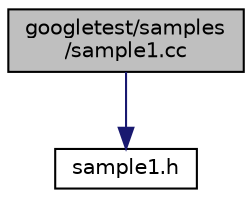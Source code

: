 digraph "googletest/samples/sample1.cc"
{
 // LATEX_PDF_SIZE
  edge [fontname="Helvetica",fontsize="10",labelfontname="Helvetica",labelfontsize="10"];
  node [fontname="Helvetica",fontsize="10",shape=record];
  Node1 [label="googletest/samples\l/sample1.cc",height=0.2,width=0.4,color="black", fillcolor="grey75", style="filled", fontcolor="black",tooltip=" "];
  Node1 -> Node2 [color="midnightblue",fontsize="10",style="solid",fontname="Helvetica"];
  Node2 [label="sample1.h",height=0.2,width=0.4,color="black", fillcolor="white", style="filled",URL="$googletest_2samples_2sample1_8h.html",tooltip=" "];
}

